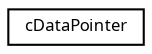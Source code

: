 digraph "Graphical Class Hierarchy"
{
  edge [fontname="Sans",fontsize="8",labelfontname="Sans",labelfontsize="8"];
  node [fontname="Sans",fontsize="8",shape=record];
  rankdir="LR";
  Node1 [label="cDataPointer",height=0.2,width=0.4,color="black", fillcolor="white", style="filled",URL="$classc_data_pointer.html",tooltip="Combine pointer and size. "];
}
